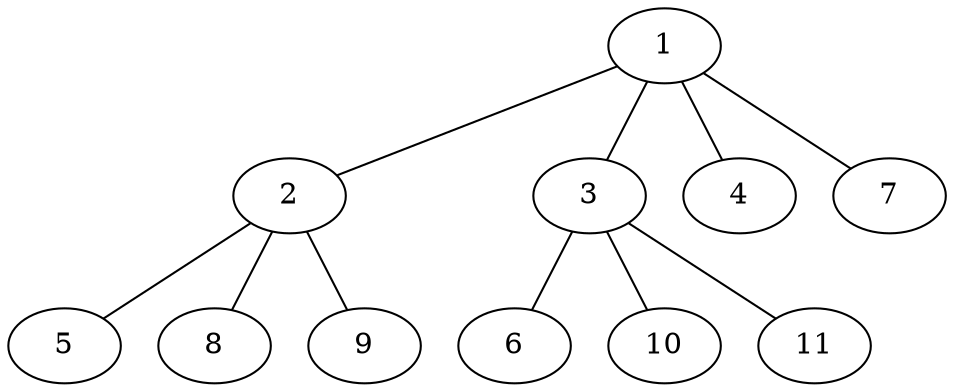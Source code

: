 graph molecule_143 {
	1	 [chem=C];
	2	 [chem=C];
	1 -- 2	 [valence=1];
	3	 [chem=C];
	1 -- 3	 [valence=1];
	4	 [chem=Cl];
	1 -- 4	 [valence=1];
	7	 [chem=H];
	1 -- 7	 [valence=1];
	5	 [chem=Cl];
	2 -- 5	 [valence=1];
	8	 [chem=H];
	2 -- 8	 [valence=1];
	9	 [chem=H];
	2 -- 9	 [valence=1];
	6	 [chem=Br];
	3 -- 6	 [valence=1];
	10	 [chem=H];
	3 -- 10	 [valence=1];
	11	 [chem=H];
	3 -- 11	 [valence=1];
}
